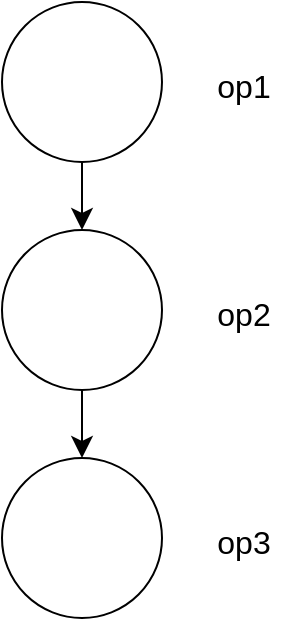 <mxfile version="24.7.17">
  <diagram name="Page-1" id="2OPp7FAaOo7LbOAuJkzw">
    <mxGraphModel dx="710" dy="1174" grid="0" gridSize="10" guides="1" tooltips="1" connect="1" arrows="1" fold="1" page="0" pageScale="1" pageWidth="827" pageHeight="1169" math="0" shadow="0">
      <root>
        <mxCell id="0" />
        <mxCell id="1" parent="0" />
        <mxCell id="_oZ8LhXAHsHZBwFGsVQp-8" style="edgeStyle=none;curved=1;rounded=0;orthogonalLoop=1;jettySize=auto;html=1;exitX=0.5;exitY=1;exitDx=0;exitDy=0;entryX=0.5;entryY=0;entryDx=0;entryDy=0;fontSize=12;startSize=8;endSize=8;" edge="1" parent="1" source="_oZ8LhXAHsHZBwFGsVQp-1" target="_oZ8LhXAHsHZBwFGsVQp-3">
          <mxGeometry relative="1" as="geometry" />
        </mxCell>
        <mxCell id="_oZ8LhXAHsHZBwFGsVQp-1" value="" style="ellipse;whiteSpace=wrap;html=1;aspect=fixed;" vertex="1" parent="1">
          <mxGeometry x="51" y="-71" width="80" height="80" as="geometry" />
        </mxCell>
        <mxCell id="_oZ8LhXAHsHZBwFGsVQp-2" value="op1" style="text;html=1;align=center;verticalAlign=middle;whiteSpace=wrap;rounded=0;fontSize=16;" vertex="1" parent="1">
          <mxGeometry x="142" y="-44" width="60" height="30" as="geometry" />
        </mxCell>
        <mxCell id="_oZ8LhXAHsHZBwFGsVQp-9" style="edgeStyle=none;curved=1;rounded=0;orthogonalLoop=1;jettySize=auto;html=1;exitX=0.5;exitY=1;exitDx=0;exitDy=0;entryX=0.5;entryY=0;entryDx=0;entryDy=0;fontSize=12;startSize=8;endSize=8;" edge="1" parent="1" source="_oZ8LhXAHsHZBwFGsVQp-3" target="_oZ8LhXAHsHZBwFGsVQp-5">
          <mxGeometry relative="1" as="geometry" />
        </mxCell>
        <mxCell id="_oZ8LhXAHsHZBwFGsVQp-3" value="" style="ellipse;whiteSpace=wrap;html=1;aspect=fixed;" vertex="1" parent="1">
          <mxGeometry x="51" y="43" width="80" height="80" as="geometry" />
        </mxCell>
        <mxCell id="_oZ8LhXAHsHZBwFGsVQp-4" value="op2" style="text;html=1;align=center;verticalAlign=middle;whiteSpace=wrap;rounded=0;fontSize=16;" vertex="1" parent="1">
          <mxGeometry x="142" y="70" width="60" height="30" as="geometry" />
        </mxCell>
        <mxCell id="_oZ8LhXAHsHZBwFGsVQp-5" value="" style="ellipse;whiteSpace=wrap;html=1;aspect=fixed;" vertex="1" parent="1">
          <mxGeometry x="51" y="157" width="80" height="80" as="geometry" />
        </mxCell>
        <mxCell id="_oZ8LhXAHsHZBwFGsVQp-6" value="op3" style="text;html=1;align=center;verticalAlign=middle;whiteSpace=wrap;rounded=0;fontSize=16;" vertex="1" parent="1">
          <mxGeometry x="142" y="184" width="60" height="30" as="geometry" />
        </mxCell>
      </root>
    </mxGraphModel>
  </diagram>
</mxfile>

